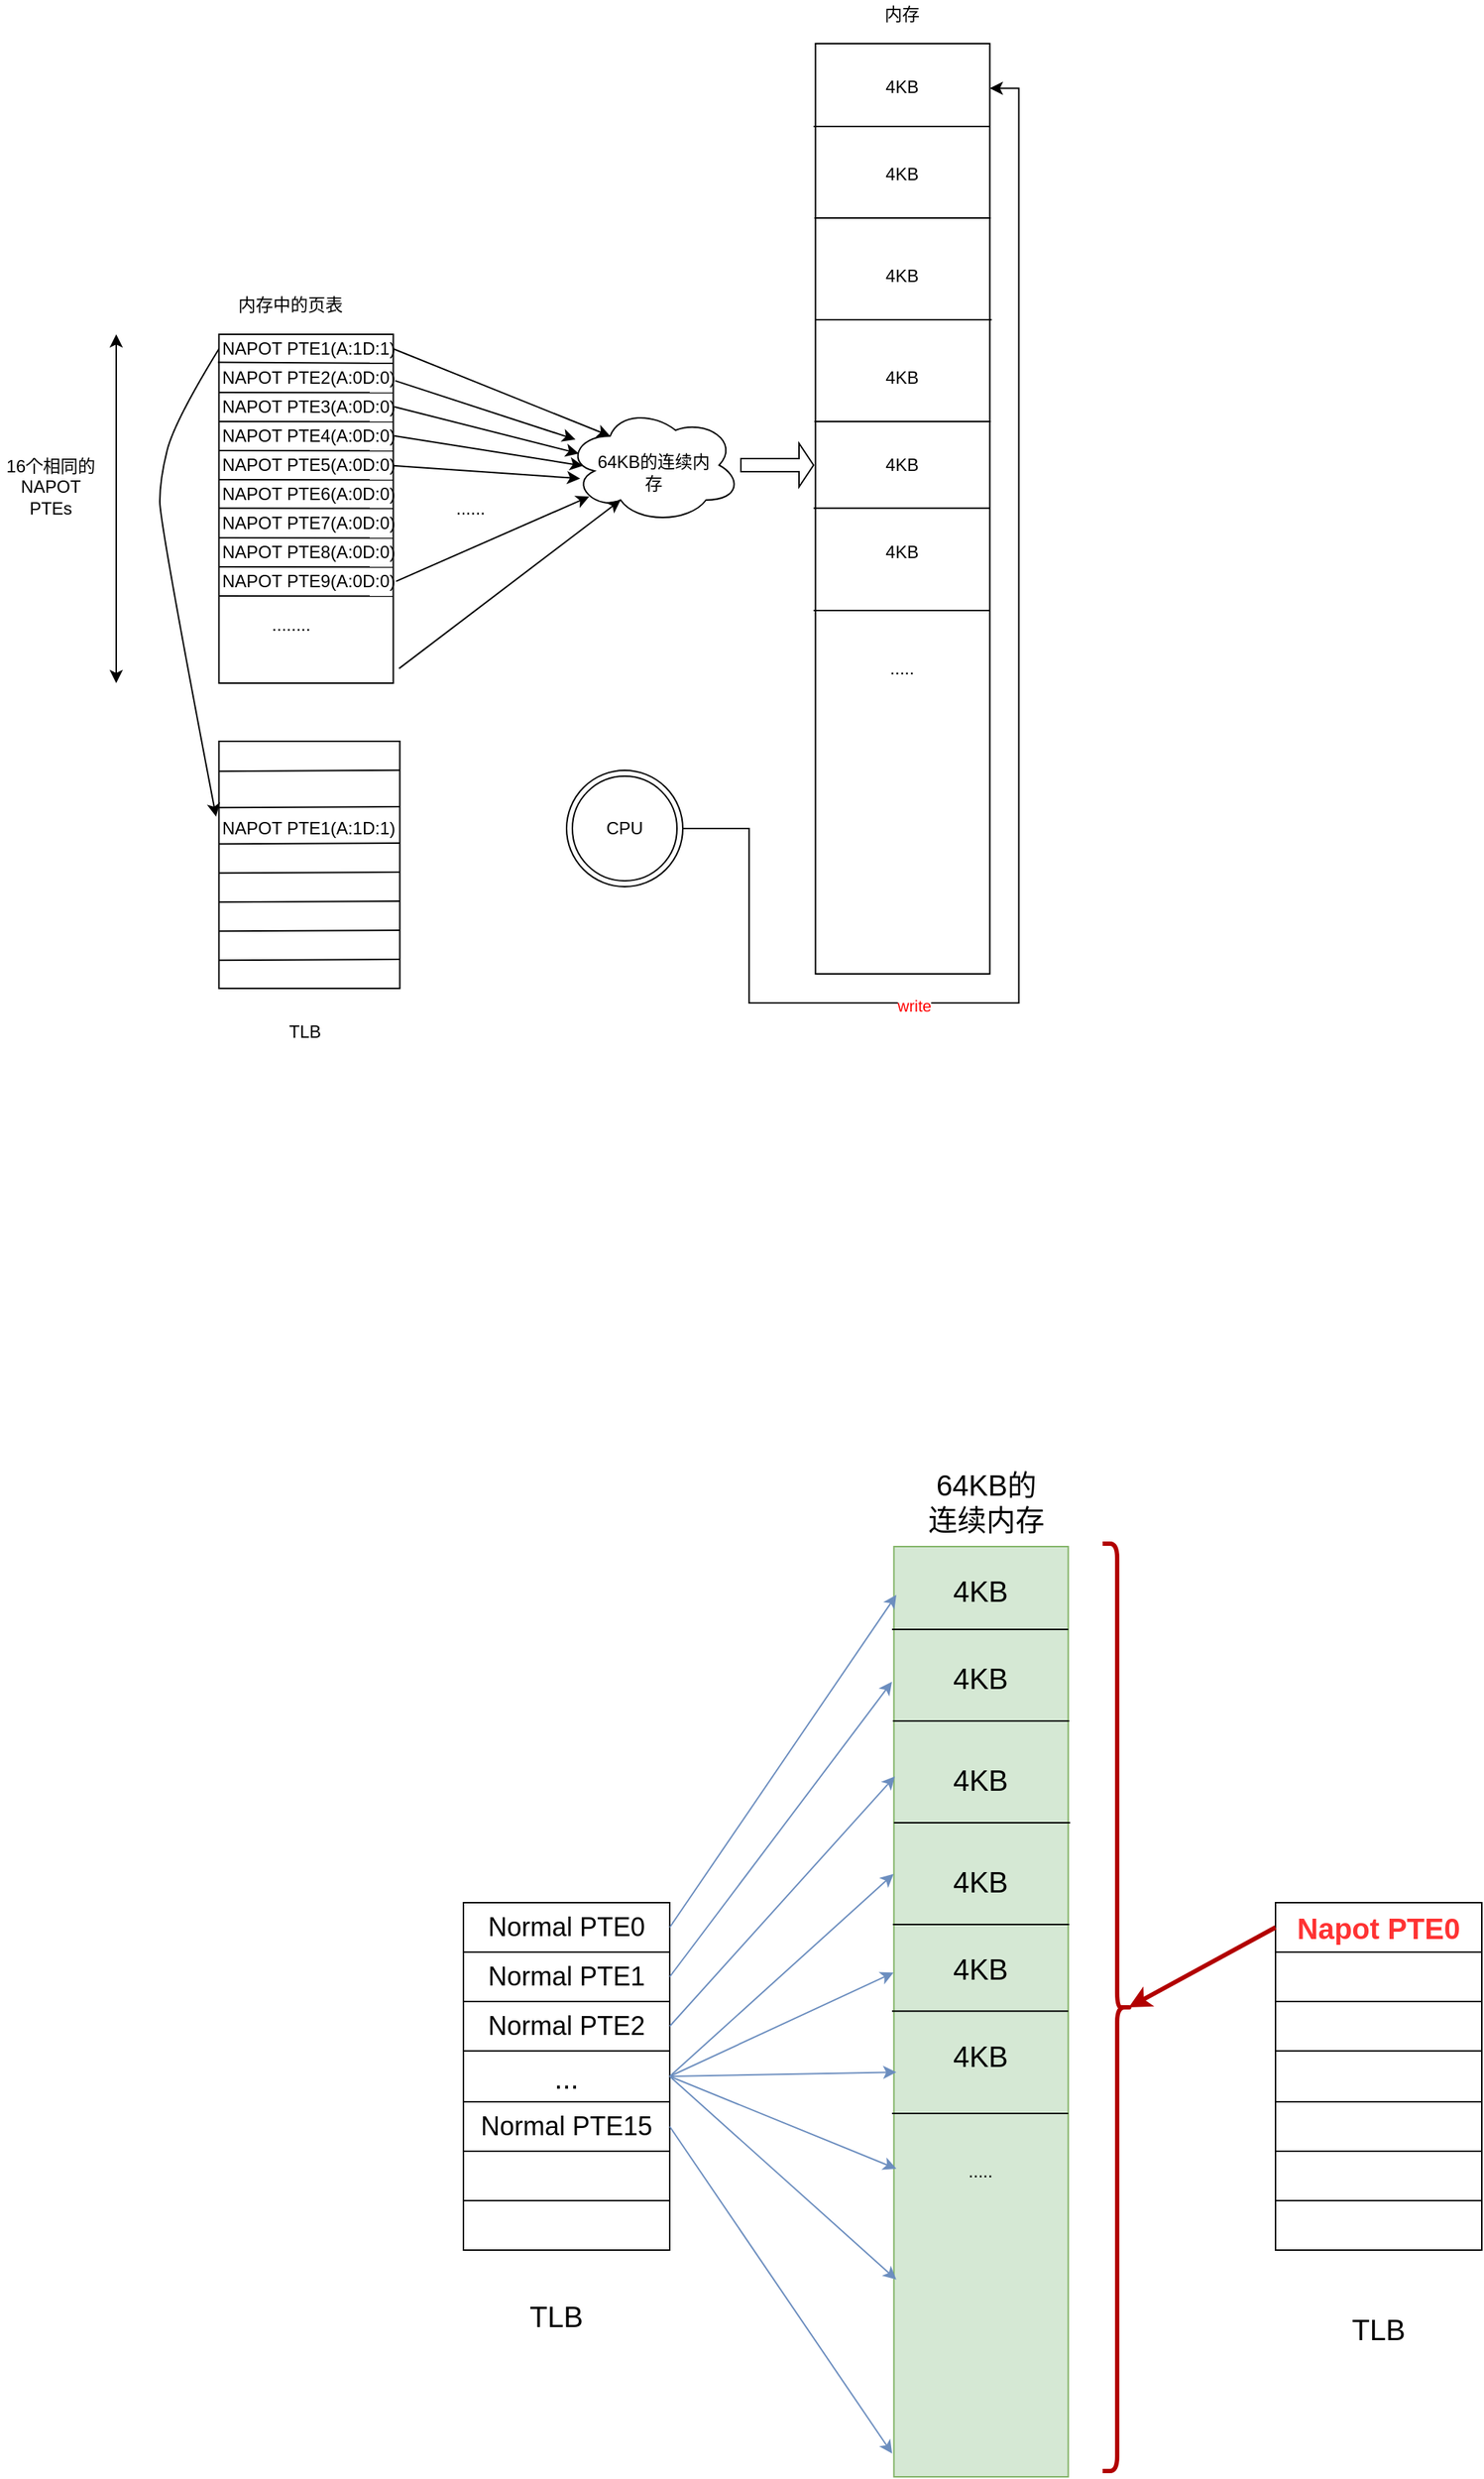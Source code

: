 <mxfile version="14.7.8" type="github">
  <diagram id="uc5Inh4p8IArnTGNV41Y" name="Page-1">
    <mxGraphModel dx="1483" dy="836" grid="0" gridSize="10" guides="1" tooltips="1" connect="1" arrows="1" fold="1" page="1" pageScale="1" pageWidth="2339" pageHeight="3300" math="0" shadow="0">
      <root>
        <mxCell id="0" />
        <mxCell id="1" parent="0" />
        <mxCell id="o9eBtAJIPWO3o0ZU7rO9-1" value="" style="rounded=0;whiteSpace=wrap;html=1;" parent="1" vertex="1">
          <mxGeometry x="200.72" y="260" width="120" height="240" as="geometry" />
        </mxCell>
        <mxCell id="o9eBtAJIPWO3o0ZU7rO9-2" value="" style="rounded=0;whiteSpace=wrap;html=1;" parent="1" vertex="1">
          <mxGeometry x="611.32" y="60" width="120" height="640" as="geometry" />
        </mxCell>
        <mxCell id="o9eBtAJIPWO3o0ZU7rO9-3" value="" style="endArrow=none;html=1;exitX=-0.006;exitY=0.08;exitDx=0;exitDy=0;exitPerimeter=0;entryX=1;entryY=0.083;entryDx=0;entryDy=0;entryPerimeter=0;" parent="1" source="o9eBtAJIPWO3o0ZU7rO9-1" target="o9eBtAJIPWO3o0ZU7rO9-1" edge="1">
          <mxGeometry width="50" height="50" relative="1" as="geometry">
            <mxPoint x="220.72" y="450" as="sourcePoint" />
            <mxPoint x="300.72" y="278" as="targetPoint" />
            <Array as="points" />
          </mxGeometry>
        </mxCell>
        <mxCell id="o9eBtAJIPWO3o0ZU7rO9-4" value="" style="endArrow=none;html=1;exitX=0;exitY=0.105;exitDx=0;exitDy=0;exitPerimeter=0;entryX=1;entryY=0.106;entryDx=0;entryDy=0;entryPerimeter=0;" parent="1" edge="1">
          <mxGeometry width="50" height="50" relative="1" as="geometry">
            <mxPoint x="200.72" y="300" as="sourcePoint" />
            <mxPoint x="320.72" y="300.17" as="targetPoint" />
          </mxGeometry>
        </mxCell>
        <mxCell id="o9eBtAJIPWO3o0ZU7rO9-5" value="" style="endArrow=none;html=1;exitX=0;exitY=0.105;exitDx=0;exitDy=0;exitPerimeter=0;entryX=1;entryY=0.106;entryDx=0;entryDy=0;entryPerimeter=0;" parent="1" edge="1">
          <mxGeometry width="50" height="50" relative="1" as="geometry">
            <mxPoint x="200.72" y="320" as="sourcePoint" />
            <mxPoint x="320.72" y="320.17" as="targetPoint" />
          </mxGeometry>
        </mxCell>
        <mxCell id="o9eBtAJIPWO3o0ZU7rO9-6" value="" style="endArrow=none;html=1;exitX=0;exitY=0.105;exitDx=0;exitDy=0;exitPerimeter=0;entryX=1;entryY=0.106;entryDx=0;entryDy=0;entryPerimeter=0;" parent="1" edge="1">
          <mxGeometry width="50" height="50" relative="1" as="geometry">
            <mxPoint x="200.72" y="340" as="sourcePoint" />
            <mxPoint x="320.72" y="340.17" as="targetPoint" />
          </mxGeometry>
        </mxCell>
        <mxCell id="o9eBtAJIPWO3o0ZU7rO9-7" value="" style="endArrow=none;html=1;exitX=0;exitY=0.105;exitDx=0;exitDy=0;exitPerimeter=0;entryX=1;entryY=0.106;entryDx=0;entryDy=0;entryPerimeter=0;" parent="1" edge="1">
          <mxGeometry width="50" height="50" relative="1" as="geometry">
            <mxPoint x="200.72" y="360" as="sourcePoint" />
            <mxPoint x="320.72" y="360.17" as="targetPoint" />
          </mxGeometry>
        </mxCell>
        <mxCell id="o9eBtAJIPWO3o0ZU7rO9-8" value="" style="endArrow=none;html=1;exitX=0;exitY=0.105;exitDx=0;exitDy=0;exitPerimeter=0;entryX=1;entryY=0.106;entryDx=0;entryDy=0;entryPerimeter=0;" parent="1" edge="1">
          <mxGeometry width="50" height="50" relative="1" as="geometry">
            <mxPoint x="200.72" y="379.58" as="sourcePoint" />
            <mxPoint x="320.72" y="379.75" as="targetPoint" />
          </mxGeometry>
        </mxCell>
        <mxCell id="o9eBtAJIPWO3o0ZU7rO9-9" value="" style="endArrow=none;html=1;exitX=0;exitY=0.105;exitDx=0;exitDy=0;exitPerimeter=0;entryX=1;entryY=0.106;entryDx=0;entryDy=0;entryPerimeter=0;" parent="1" edge="1">
          <mxGeometry width="50" height="50" relative="1" as="geometry">
            <mxPoint x="200.72" y="400" as="sourcePoint" />
            <mxPoint x="320.72" y="400.17" as="targetPoint" />
          </mxGeometry>
        </mxCell>
        <mxCell id="o9eBtAJIPWO3o0ZU7rO9-10" value="" style="endArrow=none;html=1;exitX=0;exitY=0.105;exitDx=0;exitDy=0;exitPerimeter=0;entryX=1;entryY=0.106;entryDx=0;entryDy=0;entryPerimeter=0;" parent="1" edge="1">
          <mxGeometry width="50" height="50" relative="1" as="geometry">
            <mxPoint x="200.72" y="420" as="sourcePoint" />
            <mxPoint x="320.72" y="420.17" as="targetPoint" />
          </mxGeometry>
        </mxCell>
        <mxCell id="o9eBtAJIPWO3o0ZU7rO9-11" value="" style="endArrow=none;html=1;exitX=0;exitY=0.105;exitDx=0;exitDy=0;exitPerimeter=0;entryX=1;entryY=0.106;entryDx=0;entryDy=0;entryPerimeter=0;" parent="1" edge="1">
          <mxGeometry width="50" height="50" relative="1" as="geometry">
            <mxPoint x="200.72" y="440" as="sourcePoint" />
            <mxPoint x="320.72" y="440.17" as="targetPoint" />
          </mxGeometry>
        </mxCell>
        <mxCell id="o9eBtAJIPWO3o0ZU7rO9-13" value="" style="endArrow=none;html=1;entryX=1;entryY=0.089;entryDx=0;entryDy=0;entryPerimeter=0;exitX=-0.011;exitY=0.089;exitDx=0;exitDy=0;exitPerimeter=0;" parent="1" source="o9eBtAJIPWO3o0ZU7rO9-2" target="o9eBtAJIPWO3o0ZU7rO9-2" edge="1">
          <mxGeometry width="50" height="50" relative="1" as="geometry">
            <mxPoint x="631.32" y="150" as="sourcePoint" />
            <mxPoint x="681.32" y="100" as="targetPoint" />
          </mxGeometry>
        </mxCell>
        <mxCell id="o9eBtAJIPWO3o0ZU7rO9-14" value="" style="endArrow=none;html=1;entryX=1;entryY=0.089;entryDx=0;entryDy=0;entryPerimeter=0;exitX=-0.011;exitY=0.089;exitDx=0;exitDy=0;exitPerimeter=0;" parent="1" edge="1">
          <mxGeometry width="50" height="50" relative="1" as="geometry">
            <mxPoint x="610.66" y="180.0" as="sourcePoint" />
            <mxPoint x="731.98" y="180.0" as="targetPoint" />
          </mxGeometry>
        </mxCell>
        <mxCell id="o9eBtAJIPWO3o0ZU7rO9-15" value="" style="endArrow=none;html=1;entryX=1;entryY=0.089;entryDx=0;entryDy=0;entryPerimeter=0;exitX=-0.011;exitY=0.089;exitDx=0;exitDy=0;exitPerimeter=0;" parent="1" edge="1">
          <mxGeometry width="50" height="50" relative="1" as="geometry">
            <mxPoint x="611.32" y="250.0" as="sourcePoint" />
            <mxPoint x="732.64" y="250.0" as="targetPoint" />
          </mxGeometry>
        </mxCell>
        <mxCell id="o9eBtAJIPWO3o0ZU7rO9-16" value="" style="endArrow=none;html=1;entryX=1;entryY=0.089;entryDx=0;entryDy=0;entryPerimeter=0;exitX=-0.011;exitY=0.089;exitDx=0;exitDy=0;exitPerimeter=0;" parent="1" edge="1">
          <mxGeometry width="50" height="50" relative="1" as="geometry">
            <mxPoint x="610.66" y="320.0" as="sourcePoint" />
            <mxPoint x="731.98" y="320.0" as="targetPoint" />
          </mxGeometry>
        </mxCell>
        <mxCell id="o9eBtAJIPWO3o0ZU7rO9-17" value="" style="endArrow=none;html=1;entryX=1;entryY=0.089;entryDx=0;entryDy=0;entryPerimeter=0;exitX=-0.011;exitY=0.089;exitDx=0;exitDy=0;exitPerimeter=0;" parent="1" edge="1">
          <mxGeometry width="50" height="50" relative="1" as="geometry">
            <mxPoint x="610.0" y="379.58" as="sourcePoint" />
            <mxPoint x="731.32" y="379.58" as="targetPoint" />
          </mxGeometry>
        </mxCell>
        <mxCell id="o9eBtAJIPWO3o0ZU7rO9-18" value="" style="endArrow=none;html=1;entryX=1;entryY=0.089;entryDx=0;entryDy=0;entryPerimeter=0;exitX=-0.011;exitY=0.089;exitDx=0;exitDy=0;exitPerimeter=0;" parent="1" edge="1">
          <mxGeometry width="50" height="50" relative="1" as="geometry">
            <mxPoint x="610.0" y="450.0" as="sourcePoint" />
            <mxPoint x="731.32" y="450.0" as="targetPoint" />
          </mxGeometry>
        </mxCell>
        <mxCell id="o9eBtAJIPWO3o0ZU7rO9-19" value="" style="endArrow=classic;html=1;entryX=0.25;entryY=0.25;entryDx=0;entryDy=0;entryPerimeter=0;" parent="1" target="o9eBtAJIPWO3o0ZU7rO9-80" edge="1">
          <mxGeometry width="50" height="50" relative="1" as="geometry">
            <mxPoint x="320.72" y="270" as="sourcePoint" />
            <mxPoint x="439" y="330" as="targetPoint" />
          </mxGeometry>
        </mxCell>
        <mxCell id="o9eBtAJIPWO3o0ZU7rO9-20" value="" style="endArrow=classic;html=1;exitX=1.011;exitY=0.133;exitDx=0;exitDy=0;exitPerimeter=0;" parent="1" source="o9eBtAJIPWO3o0ZU7rO9-1" target="o9eBtAJIPWO3o0ZU7rO9-80" edge="1">
          <mxGeometry width="50" height="50" relative="1" as="geometry">
            <mxPoint x="250.72" y="726.72" as="sourcePoint" />
            <mxPoint x="430" y="350" as="targetPoint" />
          </mxGeometry>
        </mxCell>
        <mxCell id="o9eBtAJIPWO3o0ZU7rO9-21" value="" style="endArrow=classic;html=1;exitX=1.006;exitY=0.208;exitDx=0;exitDy=0;exitPerimeter=0;entryX=0.07;entryY=0.4;entryDx=0;entryDy=0;entryPerimeter=0;" parent="1" source="o9eBtAJIPWO3o0ZU7rO9-1" target="o9eBtAJIPWO3o0ZU7rO9-80" edge="1">
          <mxGeometry width="50" height="50" relative="1" as="geometry">
            <mxPoint x="332.04" y="301.92" as="sourcePoint" />
            <mxPoint x="420" y="350" as="targetPoint" />
          </mxGeometry>
        </mxCell>
        <mxCell id="o9eBtAJIPWO3o0ZU7rO9-22" value="" style="endArrow=classic;html=1;exitX=1.006;exitY=0.208;exitDx=0;exitDy=0;exitPerimeter=0;entryX=0.094;entryY=0.506;entryDx=0;entryDy=0;entryPerimeter=0;" parent="1" target="o9eBtAJIPWO3o0ZU7rO9-80" edge="1">
          <mxGeometry width="50" height="50" relative="1" as="geometry">
            <mxPoint x="321.44" y="329.92" as="sourcePoint" />
            <mxPoint x="400" y="350" as="targetPoint" />
          </mxGeometry>
        </mxCell>
        <mxCell id="o9eBtAJIPWO3o0ZU7rO9-23" value="" style="endArrow=classic;html=1;exitX=1.006;exitY=0.208;exitDx=0;exitDy=0;exitPerimeter=0;entryX=0.078;entryY=0.615;entryDx=0;entryDy=0;entryPerimeter=0;" parent="1" target="o9eBtAJIPWO3o0ZU7rO9-80" edge="1">
          <mxGeometry width="50" height="50" relative="1" as="geometry">
            <mxPoint x="320.72" y="350.4" as="sourcePoint" />
            <mxPoint x="437.72" y="350" as="targetPoint" />
          </mxGeometry>
        </mxCell>
        <mxCell id="o9eBtAJIPWO3o0ZU7rO9-24" value="4KB" style="text;html=1;strokeColor=none;fillColor=none;align=center;verticalAlign=middle;whiteSpace=wrap;rounded=0;" parent="1" vertex="1">
          <mxGeometry x="651.32" y="80" width="40" height="20" as="geometry" />
        </mxCell>
        <mxCell id="o9eBtAJIPWO3o0ZU7rO9-26" value="4KB" style="text;html=1;strokeColor=none;fillColor=none;align=center;verticalAlign=middle;whiteSpace=wrap;rounded=0;" parent="1" vertex="1">
          <mxGeometry x="651.32" y="140" width="40" height="20" as="geometry" />
        </mxCell>
        <mxCell id="o9eBtAJIPWO3o0ZU7rO9-27" value="4KB" style="text;html=1;strokeColor=none;fillColor=none;align=center;verticalAlign=middle;whiteSpace=wrap;rounded=0;" parent="1" vertex="1">
          <mxGeometry x="651.32" y="210" width="40" height="20" as="geometry" />
        </mxCell>
        <mxCell id="o9eBtAJIPWO3o0ZU7rO9-28" value="4KB" style="text;html=1;strokeColor=none;fillColor=none;align=center;verticalAlign=middle;whiteSpace=wrap;rounded=0;" parent="1" vertex="1">
          <mxGeometry x="651.32" y="280" width="40" height="20" as="geometry" />
        </mxCell>
        <mxCell id="o9eBtAJIPWO3o0ZU7rO9-29" value="4KB" style="text;html=1;strokeColor=none;fillColor=none;align=center;verticalAlign=middle;whiteSpace=wrap;rounded=0;" parent="1" vertex="1">
          <mxGeometry x="651.32" y="340" width="40" height="20" as="geometry" />
        </mxCell>
        <mxCell id="o9eBtAJIPWO3o0ZU7rO9-30" value="4KB" style="text;html=1;strokeColor=none;fillColor=none;align=center;verticalAlign=middle;whiteSpace=wrap;rounded=0;" parent="1" vertex="1">
          <mxGeometry x="651.32" y="400" width="40" height="20" as="geometry" />
        </mxCell>
        <mxCell id="o9eBtAJIPWO3o0ZU7rO9-31" value="....." style="text;html=1;strokeColor=none;fillColor=none;align=center;verticalAlign=middle;whiteSpace=wrap;rounded=0;" parent="1" vertex="1">
          <mxGeometry x="651.32" y="480" width="40" height="20" as="geometry" />
        </mxCell>
        <mxCell id="o9eBtAJIPWO3o0ZU7rO9-32" value="NAPOT PTE1(A:1D:1)" style="text;html=1;strokeColor=none;fillColor=none;align=left;verticalAlign=middle;whiteSpace=wrap;rounded=0;" parent="1" vertex="1">
          <mxGeometry x="200.72" y="260" width="189.28" height="20" as="geometry" />
        </mxCell>
        <mxCell id="o9eBtAJIPWO3o0ZU7rO9-33" value="&lt;span&gt;NAPOT PTE2(A:0D:0)&lt;/span&gt;" style="text;html=1;strokeColor=none;fillColor=none;align=left;verticalAlign=middle;whiteSpace=wrap;rounded=0;" parent="1" vertex="1">
          <mxGeometry x="200.72" y="280" width="219.28" height="20" as="geometry" />
        </mxCell>
        <mxCell id="o9eBtAJIPWO3o0ZU7rO9-43" value="........" style="text;html=1;strokeColor=none;fillColor=none;align=center;verticalAlign=middle;whiteSpace=wrap;rounded=0;" parent="1" vertex="1">
          <mxGeometry x="200.72" y="450" width="99.28" height="20" as="geometry" />
        </mxCell>
        <mxCell id="o9eBtAJIPWO3o0ZU7rO9-45" value="" style="endArrow=classic;startArrow=classic;html=1;" parent="1" edge="1">
          <mxGeometry width="50" height="50" relative="1" as="geometry">
            <mxPoint x="130" y="500" as="sourcePoint" />
            <mxPoint x="130" y="260" as="targetPoint" />
          </mxGeometry>
        </mxCell>
        <mxCell id="o9eBtAJIPWO3o0ZU7rO9-46" value="16个相同的NAPOT PTEs" style="text;html=1;strokeColor=none;fillColor=none;align=center;verticalAlign=middle;whiteSpace=wrap;rounded=0;" parent="1" vertex="1">
          <mxGeometry x="50" y="330" width="70" height="70" as="geometry" />
        </mxCell>
        <mxCell id="o9eBtAJIPWO3o0ZU7rO9-47" value="" style="rounded=0;whiteSpace=wrap;html=1;" parent="1" vertex="1">
          <mxGeometry x="200.72" y="540" width="124.5" height="170" as="geometry" />
        </mxCell>
        <mxCell id="o9eBtAJIPWO3o0ZU7rO9-48" value="内存中的页表" style="text;html=1;strokeColor=none;fillColor=none;align=center;verticalAlign=middle;whiteSpace=wrap;rounded=0;" parent="1" vertex="1">
          <mxGeometry x="210.36" y="230" width="80" height="20" as="geometry" />
        </mxCell>
        <mxCell id="o9eBtAJIPWO3o0ZU7rO9-49" value="内存" style="text;html=1;strokeColor=none;fillColor=none;align=center;verticalAlign=middle;whiteSpace=wrap;rounded=0;" parent="1" vertex="1">
          <mxGeometry x="631.32" y="30" width="80" height="20" as="geometry" />
        </mxCell>
        <mxCell id="o9eBtAJIPWO3o0ZU7rO9-50" value="TLB" style="text;html=1;strokeColor=none;fillColor=none;align=center;verticalAlign=middle;whiteSpace=wrap;rounded=0;" parent="1" vertex="1">
          <mxGeometry x="220" y="730" width="80" height="20" as="geometry" />
        </mxCell>
        <mxCell id="o9eBtAJIPWO3o0ZU7rO9-51" value="" style="curved=1;endArrow=classic;html=1;entryX=-0.016;entryY=0.305;entryDx=0;entryDy=0;entryPerimeter=0;exitX=0;exitY=0.5;exitDx=0;exitDy=0;" parent="1" source="o9eBtAJIPWO3o0ZU7rO9-32" target="o9eBtAJIPWO3o0ZU7rO9-47" edge="1">
          <mxGeometry width="50" height="50" relative="1" as="geometry">
            <mxPoint x="160" y="290" as="sourcePoint" />
            <mxPoint x="400" y="420" as="targetPoint" />
            <Array as="points">
              <mxPoint x="170" y="320" />
              <mxPoint x="160" y="360" />
              <mxPoint x="160" y="390" />
            </Array>
          </mxGeometry>
        </mxCell>
        <mxCell id="o9eBtAJIPWO3o0ZU7rO9-54" value="" style="endArrow=none;html=1;exitX=0;exitY=0.121;exitDx=0;exitDy=0;exitPerimeter=0;entryX=1.001;entryY=0.117;entryDx=0;entryDy=0;entryPerimeter=0;" parent="1" source="o9eBtAJIPWO3o0ZU7rO9-47" target="o9eBtAJIPWO3o0ZU7rO9-47" edge="1">
          <mxGeometry width="50" height="50" relative="1" as="geometry">
            <mxPoint x="210" y="620" as="sourcePoint" />
            <mxPoint x="260" y="570" as="targetPoint" />
          </mxGeometry>
        </mxCell>
        <mxCell id="o9eBtAJIPWO3o0ZU7rO9-55" value="" style="endArrow=none;html=1;exitX=0;exitY=0.121;exitDx=0;exitDy=0;exitPerimeter=0;entryX=1.001;entryY=0.117;entryDx=0;entryDy=0;entryPerimeter=0;" parent="1" edge="1">
          <mxGeometry width="50" height="50" relative="1" as="geometry">
            <mxPoint x="200.72" y="585.68" as="sourcePoint" />
            <mxPoint x="325.345" y="585.0" as="targetPoint" />
          </mxGeometry>
        </mxCell>
        <mxCell id="o9eBtAJIPWO3o0ZU7rO9-56" value="" style="endArrow=none;html=1;exitX=0;exitY=0.121;exitDx=0;exitDy=0;exitPerimeter=0;entryX=1.001;entryY=0.117;entryDx=0;entryDy=0;entryPerimeter=0;" parent="1" edge="1">
          <mxGeometry width="50" height="50" relative="1" as="geometry">
            <mxPoint x="200.72" y="610.68" as="sourcePoint" />
            <mxPoint x="325.345" y="610.0" as="targetPoint" />
          </mxGeometry>
        </mxCell>
        <mxCell id="o9eBtAJIPWO3o0ZU7rO9-57" value="" style="endArrow=none;html=1;exitX=0;exitY=0.121;exitDx=0;exitDy=0;exitPerimeter=0;entryX=1.001;entryY=0.117;entryDx=0;entryDy=0;entryPerimeter=0;" parent="1" edge="1">
          <mxGeometry width="50" height="50" relative="1" as="geometry">
            <mxPoint x="200.72" y="630.68" as="sourcePoint" />
            <mxPoint x="325.345" y="630.0" as="targetPoint" />
          </mxGeometry>
        </mxCell>
        <mxCell id="o9eBtAJIPWO3o0ZU7rO9-58" value="" style="endArrow=none;html=1;exitX=0;exitY=0.121;exitDx=0;exitDy=0;exitPerimeter=0;entryX=1.001;entryY=0.117;entryDx=0;entryDy=0;entryPerimeter=0;" parent="1" edge="1">
          <mxGeometry width="50" height="50" relative="1" as="geometry">
            <mxPoint x="200.72" y="650.68" as="sourcePoint" />
            <mxPoint x="325.345" y="650.0" as="targetPoint" />
          </mxGeometry>
        </mxCell>
        <mxCell id="o9eBtAJIPWO3o0ZU7rO9-59" value="" style="endArrow=none;html=1;exitX=0;exitY=0.121;exitDx=0;exitDy=0;exitPerimeter=0;entryX=1.001;entryY=0.117;entryDx=0;entryDy=0;entryPerimeter=0;" parent="1" edge="1">
          <mxGeometry width="50" height="50" relative="1" as="geometry">
            <mxPoint x="200.72" y="670.68" as="sourcePoint" />
            <mxPoint x="325.345" y="670.0" as="targetPoint" />
          </mxGeometry>
        </mxCell>
        <mxCell id="o9eBtAJIPWO3o0ZU7rO9-60" value="" style="endArrow=none;html=1;exitX=0;exitY=0.121;exitDx=0;exitDy=0;exitPerimeter=0;entryX=1.001;entryY=0.117;entryDx=0;entryDy=0;entryPerimeter=0;" parent="1" edge="1">
          <mxGeometry width="50" height="50" relative="1" as="geometry">
            <mxPoint x="200.72" y="690.68" as="sourcePoint" />
            <mxPoint x="325.345" y="690.0" as="targetPoint" />
          </mxGeometry>
        </mxCell>
        <mxCell id="o9eBtAJIPWO3o0ZU7rO9-80" value="" style="ellipse;shape=cloud;whiteSpace=wrap;html=1;" parent="1" vertex="1">
          <mxGeometry x="440" y="310" width="120" height="80" as="geometry" />
        </mxCell>
        <mxCell id="o9eBtAJIPWO3o0ZU7rO9-63" value="64KB的连续内存" style="text;html=1;strokeColor=none;fillColor=none;align=center;verticalAlign=middle;whiteSpace=wrap;rounded=0;" parent="1" vertex="1">
          <mxGeometry x="455" y="340" width="90" height="30" as="geometry" />
        </mxCell>
        <mxCell id="o9eBtAJIPWO3o0ZU7rO9-81" value="" style="shape=singleArrow;whiteSpace=wrap;html=1;" parent="1" vertex="1">
          <mxGeometry x="560" y="335" width="50" height="30" as="geometry" />
        </mxCell>
        <mxCell id="o9eBtAJIPWO3o0ZU7rO9-82" value="" style="endArrow=classic;html=1;exitX=1.016;exitY=0.708;exitDx=0;exitDy=0;exitPerimeter=0;entryX=0.13;entryY=0.77;entryDx=0;entryDy=0;entryPerimeter=0;" parent="1" source="o9eBtAJIPWO3o0ZU7rO9-1" target="o9eBtAJIPWO3o0ZU7rO9-80" edge="1">
          <mxGeometry width="50" height="50" relative="1" as="geometry">
            <mxPoint x="330" y="500" as="sourcePoint" />
            <mxPoint x="380" y="450" as="targetPoint" />
          </mxGeometry>
        </mxCell>
        <mxCell id="o9eBtAJIPWO3o0ZU7rO9-83" value="" style="endArrow=classic;html=1;exitX=1.033;exitY=0.958;exitDx=0;exitDy=0;exitPerimeter=0;entryX=0.31;entryY=0.8;entryDx=0;entryDy=0;entryPerimeter=0;" parent="1" source="o9eBtAJIPWO3o0ZU7rO9-1" target="o9eBtAJIPWO3o0ZU7rO9-80" edge="1">
          <mxGeometry width="50" height="50" relative="1" as="geometry">
            <mxPoint x="370" y="510" as="sourcePoint" />
            <mxPoint x="420" y="460" as="targetPoint" />
          </mxGeometry>
        </mxCell>
        <mxCell id="o9eBtAJIPWO3o0ZU7rO9-84" value="......" style="text;html=1;strokeColor=none;fillColor=none;align=center;verticalAlign=middle;whiteSpace=wrap;rounded=0;" parent="1" vertex="1">
          <mxGeometry x="334" y="370" width="80" height="20" as="geometry" />
        </mxCell>
        <mxCell id="o9eBtAJIPWO3o0ZU7rO9-85" value="NAPOT PTE3(A:0D:0)" style="text;html=1;strokeColor=none;fillColor=none;align=left;verticalAlign=middle;whiteSpace=wrap;rounded=0;" parent="1" vertex="1">
          <mxGeometry x="200.72" y="300" width="219.28" height="20" as="geometry" />
        </mxCell>
        <mxCell id="o9eBtAJIPWO3o0ZU7rO9-86" value="NAPOT PTE4(A:0D:0)" style="text;html=1;strokeColor=none;fillColor=none;align=left;verticalAlign=middle;whiteSpace=wrap;rounded=0;" parent="1" vertex="1">
          <mxGeometry x="200.72" y="320" width="219.28" height="20" as="geometry" />
        </mxCell>
        <mxCell id="o9eBtAJIPWO3o0ZU7rO9-87" value="NAPOT PTE5(A:0D:0)" style="text;html=1;strokeColor=none;fillColor=none;align=left;verticalAlign=middle;whiteSpace=wrap;rounded=0;" parent="1" vertex="1">
          <mxGeometry x="200.72" y="340" width="219.28" height="20" as="geometry" />
        </mxCell>
        <mxCell id="o9eBtAJIPWO3o0ZU7rO9-88" value="NAPOT PTE6(A:0D:0)" style="text;html=1;strokeColor=none;fillColor=none;align=left;verticalAlign=middle;whiteSpace=wrap;rounded=0;" parent="1" vertex="1">
          <mxGeometry x="200.72" y="360" width="219.28" height="20" as="geometry" />
        </mxCell>
        <mxCell id="o9eBtAJIPWO3o0ZU7rO9-89" value="NAPOT PTE7(A:0D:0)" style="text;html=1;strokeColor=none;fillColor=none;align=left;verticalAlign=middle;whiteSpace=wrap;rounded=0;" parent="1" vertex="1">
          <mxGeometry x="200.72" y="380" width="219.28" height="20" as="geometry" />
        </mxCell>
        <mxCell id="o9eBtAJIPWO3o0ZU7rO9-90" value="NAPOT PTE8(A:0D:0)" style="text;html=1;strokeColor=none;fillColor=none;align=left;verticalAlign=middle;whiteSpace=wrap;rounded=0;" parent="1" vertex="1">
          <mxGeometry x="200.72" y="400" width="219.28" height="20" as="geometry" />
        </mxCell>
        <mxCell id="o9eBtAJIPWO3o0ZU7rO9-91" value="NAPOT PTE9(A:0D:0)" style="text;html=1;strokeColor=none;fillColor=none;align=left;verticalAlign=middle;whiteSpace=wrap;rounded=0;" parent="1" vertex="1">
          <mxGeometry x="200.72" y="420" width="219.28" height="20" as="geometry" />
        </mxCell>
        <mxCell id="o9eBtAJIPWO3o0ZU7rO9-92" value="&lt;span&gt;NAPOT PTE1(A:1D:1)&lt;/span&gt;" style="text;html=1;strokeColor=none;fillColor=none;align=left;verticalAlign=middle;whiteSpace=wrap;rounded=0;" parent="1" vertex="1">
          <mxGeometry x="200.72" y="590" width="219.28" height="20" as="geometry" />
        </mxCell>
        <mxCell id="o9eBtAJIPWO3o0ZU7rO9-94" style="edgeStyle=orthogonalEdgeStyle;rounded=0;orthogonalLoop=1;jettySize=auto;html=1;exitX=1;exitY=0.5;exitDx=0;exitDy=0;entryX=1;entryY=0.048;entryDx=0;entryDy=0;entryPerimeter=0;" parent="1" source="o9eBtAJIPWO3o0ZU7rO9-93" target="o9eBtAJIPWO3o0ZU7rO9-2" edge="1">
          <mxGeometry relative="1" as="geometry" />
        </mxCell>
        <mxCell id="o9eBtAJIPWO3o0ZU7rO9-95" value="write" style="edgeLabel;html=1;align=center;verticalAlign=middle;resizable=0;points=[];fontColor=#FF0000;" parent="o9eBtAJIPWO3o0ZU7rO9-94" vertex="1" connectable="0">
          <mxGeometry x="-0.442" y="-2" relative="1" as="geometry">
            <mxPoint as="offset" />
          </mxGeometry>
        </mxCell>
        <mxCell id="o9eBtAJIPWO3o0ZU7rO9-93" value="CPU" style="ellipse;shape=doubleEllipse;whiteSpace=wrap;html=1;aspect=fixed;" parent="1" vertex="1">
          <mxGeometry x="440" y="560" width="80" height="80" as="geometry" />
        </mxCell>
        <mxCell id="tdwPlaa_u7U4kU1DZMBL-23" value="" style="rounded=0;whiteSpace=wrap;html=1;fillColor=#d5e8d4;strokeColor=#82b366;" parent="1" vertex="1">
          <mxGeometry x="665.32" y="1094" width="120" height="640" as="geometry" />
        </mxCell>
        <mxCell id="tdwPlaa_u7U4kU1DZMBL-24" value="" style="endArrow=none;html=1;entryX=1;entryY=0.089;entryDx=0;entryDy=0;entryPerimeter=0;exitX=-0.011;exitY=0.089;exitDx=0;exitDy=0;exitPerimeter=0;" parent="1" source="tdwPlaa_u7U4kU1DZMBL-23" target="tdwPlaa_u7U4kU1DZMBL-23" edge="1">
          <mxGeometry width="50" height="50" relative="1" as="geometry">
            <mxPoint x="685.32" y="1184" as="sourcePoint" />
            <mxPoint x="735.32" y="1134" as="targetPoint" />
          </mxGeometry>
        </mxCell>
        <mxCell id="tdwPlaa_u7U4kU1DZMBL-25" value="" style="endArrow=none;html=1;entryX=1;entryY=0.089;entryDx=0;entryDy=0;entryPerimeter=0;exitX=-0.011;exitY=0.089;exitDx=0;exitDy=0;exitPerimeter=0;" parent="1" edge="1">
          <mxGeometry width="50" height="50" relative="1" as="geometry">
            <mxPoint x="664.66" y="1214" as="sourcePoint" />
            <mxPoint x="785.98" y="1214" as="targetPoint" />
          </mxGeometry>
        </mxCell>
        <mxCell id="tdwPlaa_u7U4kU1DZMBL-26" value="" style="endArrow=none;html=1;entryX=1;entryY=0.089;entryDx=0;entryDy=0;entryPerimeter=0;exitX=-0.011;exitY=0.089;exitDx=0;exitDy=0;exitPerimeter=0;" parent="1" edge="1">
          <mxGeometry width="50" height="50" relative="1" as="geometry">
            <mxPoint x="665.32" y="1284" as="sourcePoint" />
            <mxPoint x="786.64" y="1284" as="targetPoint" />
          </mxGeometry>
        </mxCell>
        <mxCell id="tdwPlaa_u7U4kU1DZMBL-27" value="" style="endArrow=none;html=1;entryX=1;entryY=0.089;entryDx=0;entryDy=0;entryPerimeter=0;exitX=-0.011;exitY=0.089;exitDx=0;exitDy=0;exitPerimeter=0;" parent="1" edge="1">
          <mxGeometry width="50" height="50" relative="1" as="geometry">
            <mxPoint x="664.66" y="1354" as="sourcePoint" />
            <mxPoint x="785.98" y="1354" as="targetPoint" />
          </mxGeometry>
        </mxCell>
        <mxCell id="tdwPlaa_u7U4kU1DZMBL-28" value="" style="endArrow=none;html=1;entryX=1;entryY=0.089;entryDx=0;entryDy=0;entryPerimeter=0;exitX=-0.011;exitY=0.089;exitDx=0;exitDy=0;exitPerimeter=0;" parent="1" edge="1">
          <mxGeometry width="50" height="50" relative="1" as="geometry">
            <mxPoint x="664.0" y="1413.58" as="sourcePoint" />
            <mxPoint x="785.32" y="1413.58" as="targetPoint" />
          </mxGeometry>
        </mxCell>
        <mxCell id="tdwPlaa_u7U4kU1DZMBL-29" value="" style="endArrow=none;html=1;entryX=1;entryY=0.089;entryDx=0;entryDy=0;entryPerimeter=0;exitX=-0.011;exitY=0.089;exitDx=0;exitDy=0;exitPerimeter=0;" parent="1" edge="1">
          <mxGeometry width="50" height="50" relative="1" as="geometry">
            <mxPoint x="664.0" y="1484" as="sourcePoint" />
            <mxPoint x="785.32" y="1484" as="targetPoint" />
          </mxGeometry>
        </mxCell>
        <mxCell id="tdwPlaa_u7U4kU1DZMBL-30" value="&lt;font style=&quot;font-size: 20px&quot;&gt;4KB&lt;/font&gt;" style="text;html=1;strokeColor=none;fillColor=none;align=center;verticalAlign=middle;whiteSpace=wrap;rounded=0;" parent="1" vertex="1">
          <mxGeometry x="705.32" y="1114" width="40" height="20" as="geometry" />
        </mxCell>
        <mxCell id="tdwPlaa_u7U4kU1DZMBL-31" value="&lt;font style=&quot;font-size: 20px&quot;&gt;4KB&lt;/font&gt;" style="text;html=1;strokeColor=none;fillColor=none;align=center;verticalAlign=middle;whiteSpace=wrap;rounded=0;" parent="1" vertex="1">
          <mxGeometry x="705.32" y="1174" width="40" height="20" as="geometry" />
        </mxCell>
        <mxCell id="tdwPlaa_u7U4kU1DZMBL-32" value="&lt;font style=&quot;font-size: 20px&quot;&gt;4KB&lt;/font&gt;" style="text;html=1;strokeColor=none;fillColor=none;align=center;verticalAlign=middle;whiteSpace=wrap;rounded=0;" parent="1" vertex="1">
          <mxGeometry x="705.32" y="1244" width="40" height="20" as="geometry" />
        </mxCell>
        <mxCell id="tdwPlaa_u7U4kU1DZMBL-33" value="&lt;font style=&quot;font-size: 20px&quot;&gt;4KB&lt;/font&gt;" style="text;html=1;strokeColor=none;fillColor=none;align=center;verticalAlign=middle;whiteSpace=wrap;rounded=0;" parent="1" vertex="1">
          <mxGeometry x="705.32" y="1314" width="40" height="20" as="geometry" />
        </mxCell>
        <mxCell id="tdwPlaa_u7U4kU1DZMBL-34" value="&lt;font style=&quot;font-size: 20px&quot;&gt;4KB&lt;/font&gt;" style="text;html=1;strokeColor=none;fillColor=none;align=center;verticalAlign=middle;whiteSpace=wrap;rounded=0;" parent="1" vertex="1">
          <mxGeometry x="705.32" y="1374" width="40" height="20" as="geometry" />
        </mxCell>
        <mxCell id="tdwPlaa_u7U4kU1DZMBL-35" value="&lt;font style=&quot;font-size: 20px&quot;&gt;4KB&lt;/font&gt;" style="text;html=1;strokeColor=none;fillColor=none;align=center;verticalAlign=middle;whiteSpace=wrap;rounded=0;" parent="1" vertex="1">
          <mxGeometry x="705.32" y="1434" width="40" height="20" as="geometry" />
        </mxCell>
        <mxCell id="tdwPlaa_u7U4kU1DZMBL-36" value="....." style="text;html=1;strokeColor=none;fillColor=none;align=center;verticalAlign=middle;whiteSpace=wrap;rounded=0;" parent="1" vertex="1">
          <mxGeometry x="705.32" y="1514" width="40" height="20" as="geometry" />
        </mxCell>
        <mxCell id="tdwPlaa_u7U4kU1DZMBL-38" value="&lt;span style=&quot;font-size: 20px&quot;&gt;64KB的连续内存&lt;/span&gt;" style="text;html=1;strokeColor=none;fillColor=none;align=center;verticalAlign=middle;whiteSpace=wrap;rounded=0;" parent="1" vertex="1">
          <mxGeometry x="684.0" y="1048" width="90" height="30" as="geometry" />
        </mxCell>
        <mxCell id="tdwPlaa_u7U4kU1DZMBL-68" value="" style="shape=table;startSize=0;container=1;collapsible=0;childLayout=tableLayout;" parent="1" vertex="1">
          <mxGeometry x="369" y="1339" width="142" height="239" as="geometry" />
        </mxCell>
        <mxCell id="tdwPlaa_u7U4kU1DZMBL-81" style="shape=partialRectangle;collapsible=0;dropTarget=0;pointerEvents=0;fillColor=none;top=0;left=0;bottom=0;right=0;points=[[0,0.5],[1,0.5]];portConstraint=eastwest;" parent="tdwPlaa_u7U4kU1DZMBL-68" vertex="1">
          <mxGeometry width="142" height="34" as="geometry" />
        </mxCell>
        <mxCell id="tdwPlaa_u7U4kU1DZMBL-82" value="&lt;font style=&quot;font-size: 18px&quot;&gt;Normal PTE0&lt;/font&gt;" style="shape=partialRectangle;html=1;whiteSpace=wrap;connectable=0;overflow=hidden;fillColor=none;top=0;left=0;bottom=0;right=0;" parent="tdwPlaa_u7U4kU1DZMBL-81" vertex="1">
          <mxGeometry width="142" height="34" as="geometry" />
        </mxCell>
        <mxCell id="tdwPlaa_u7U4kU1DZMBL-79" style="shape=partialRectangle;collapsible=0;dropTarget=0;pointerEvents=0;fillColor=none;top=0;left=0;bottom=0;right=0;points=[[0,0.5],[1,0.5]];portConstraint=eastwest;" parent="tdwPlaa_u7U4kU1DZMBL-68" vertex="1">
          <mxGeometry y="34" width="142" height="34" as="geometry" />
        </mxCell>
        <mxCell id="tdwPlaa_u7U4kU1DZMBL-80" value="&lt;span style=&quot;font-size: 18px&quot;&gt;Normal PTE1&lt;/span&gt;" style="shape=partialRectangle;html=1;whiteSpace=wrap;connectable=0;overflow=hidden;fillColor=none;top=0;left=0;bottom=0;right=0;" parent="tdwPlaa_u7U4kU1DZMBL-79" vertex="1">
          <mxGeometry width="142" height="34" as="geometry" />
        </mxCell>
        <mxCell id="tdwPlaa_u7U4kU1DZMBL-77" style="shape=partialRectangle;collapsible=0;dropTarget=0;pointerEvents=0;fillColor=none;top=0;left=0;bottom=0;right=0;points=[[0,0.5],[1,0.5]];portConstraint=eastwest;" parent="tdwPlaa_u7U4kU1DZMBL-68" vertex="1">
          <mxGeometry y="68" width="142" height="34" as="geometry" />
        </mxCell>
        <mxCell id="tdwPlaa_u7U4kU1DZMBL-78" value="&lt;span style=&quot;font-size: 18px&quot;&gt;Normal PTE2&lt;/span&gt;" style="shape=partialRectangle;html=1;whiteSpace=wrap;connectable=0;overflow=hidden;fillColor=none;top=0;left=0;bottom=0;right=0;" parent="tdwPlaa_u7U4kU1DZMBL-77" vertex="1">
          <mxGeometry width="142" height="34" as="geometry" />
        </mxCell>
        <mxCell id="tdwPlaa_u7U4kU1DZMBL-69" value="" style="shape=partialRectangle;collapsible=0;dropTarget=0;pointerEvents=0;fillColor=none;top=0;left=0;bottom=0;right=0;points=[[0,0.5],[1,0.5]];portConstraint=eastwest;" parent="tdwPlaa_u7U4kU1DZMBL-68" vertex="1">
          <mxGeometry y="102" width="142" height="35" as="geometry" />
        </mxCell>
        <mxCell id="tdwPlaa_u7U4kU1DZMBL-70" value="&lt;font style=&quot;font-size: 20px&quot;&gt;...&lt;/font&gt;" style="shape=partialRectangle;html=1;whiteSpace=wrap;connectable=0;overflow=hidden;fillColor=none;top=0;left=0;bottom=0;right=0;" parent="tdwPlaa_u7U4kU1DZMBL-69" vertex="1">
          <mxGeometry width="142" height="35" as="geometry" />
        </mxCell>
        <mxCell id="tdwPlaa_u7U4kU1DZMBL-71" value="" style="shape=partialRectangle;collapsible=0;dropTarget=0;pointerEvents=0;fillColor=none;top=0;left=0;bottom=0;right=0;points=[[0,0.5],[1,0.5]];portConstraint=eastwest;" parent="tdwPlaa_u7U4kU1DZMBL-68" vertex="1">
          <mxGeometry y="137" width="142" height="34" as="geometry" />
        </mxCell>
        <mxCell id="tdwPlaa_u7U4kU1DZMBL-72" value="&lt;span style=&quot;font-size: 18px&quot;&gt;Normal PTE15&lt;/span&gt;" style="shape=partialRectangle;html=1;whiteSpace=wrap;connectable=0;overflow=hidden;fillColor=none;top=0;left=0;bottom=0;right=0;" parent="tdwPlaa_u7U4kU1DZMBL-71" vertex="1">
          <mxGeometry width="142" height="34" as="geometry" />
        </mxCell>
        <mxCell id="tdwPlaa_u7U4kU1DZMBL-73" value="" style="shape=partialRectangle;collapsible=0;dropTarget=0;pointerEvents=0;fillColor=none;top=0;left=0;bottom=0;right=0;points=[[0,0.5],[1,0.5]];portConstraint=eastwest;" parent="tdwPlaa_u7U4kU1DZMBL-68" vertex="1">
          <mxGeometry y="171" width="142" height="34" as="geometry" />
        </mxCell>
        <mxCell id="tdwPlaa_u7U4kU1DZMBL-74" value="" style="shape=partialRectangle;html=1;whiteSpace=wrap;connectable=0;overflow=hidden;fillColor=none;top=0;left=0;bottom=0;right=0;" parent="tdwPlaa_u7U4kU1DZMBL-73" vertex="1">
          <mxGeometry width="142" height="34" as="geometry" />
        </mxCell>
        <mxCell id="tdwPlaa_u7U4kU1DZMBL-75" value="" style="shape=partialRectangle;collapsible=0;dropTarget=0;pointerEvents=0;fillColor=none;top=0;left=0;bottom=0;right=0;points=[[0,0.5],[1,0.5]];portConstraint=eastwest;" parent="tdwPlaa_u7U4kU1DZMBL-68" vertex="1">
          <mxGeometry y="205" width="142" height="34" as="geometry" />
        </mxCell>
        <mxCell id="tdwPlaa_u7U4kU1DZMBL-76" value="" style="shape=partialRectangle;html=1;whiteSpace=wrap;connectable=0;overflow=hidden;fillColor=none;top=0;left=0;bottom=0;right=0;" parent="tdwPlaa_u7U4kU1DZMBL-75" vertex="1">
          <mxGeometry width="142" height="34" as="geometry" />
        </mxCell>
        <mxCell id="tdwPlaa_u7U4kU1DZMBL-83" value="&lt;font style=&quot;font-size: 20px&quot;&gt;TLB&lt;/font&gt;" style="text;html=1;strokeColor=none;fillColor=none;align=center;verticalAlign=middle;whiteSpace=wrap;rounded=0;" parent="1" vertex="1">
          <mxGeometry x="398" y="1588" width="70" height="70" as="geometry" />
        </mxCell>
        <mxCell id="tdwPlaa_u7U4kU1DZMBL-84" value="" style="shape=curlyBracket;whiteSpace=wrap;html=1;rounded=1;fillColor=#e51400;strokeColor=#B20000;strokeWidth=3;rotation=-180;fontColor=#ffffff;" parent="1" vertex="1">
          <mxGeometry x="809" y="1092" width="20" height="638" as="geometry" />
        </mxCell>
        <mxCell id="tdwPlaa_u7U4kU1DZMBL-87" value="" style="endArrow=classic;html=1;exitX=1;exitY=0.5;exitDx=0;exitDy=0;entryX=0.014;entryY=0.052;entryDx=0;entryDy=0;entryPerimeter=0;fillColor=#dae8fc;strokeColor=#6c8ebf;" parent="1" source="tdwPlaa_u7U4kU1DZMBL-81" target="tdwPlaa_u7U4kU1DZMBL-23" edge="1">
          <mxGeometry width="50" height="50" relative="1" as="geometry">
            <mxPoint x="468" y="1364" as="sourcePoint" />
            <mxPoint x="670.0" y="1224" as="targetPoint" />
          </mxGeometry>
        </mxCell>
        <mxCell id="tdwPlaa_u7U4kU1DZMBL-88" value="" style="endArrow=classic;html=1;exitX=1;exitY=0.5;exitDx=0;exitDy=0;fillColor=#dae8fc;strokeColor=#6c8ebf;" parent="1" source="tdwPlaa_u7U4kU1DZMBL-79" edge="1">
          <mxGeometry width="50" height="50" relative="1" as="geometry">
            <mxPoint x="455" y="1379.72" as="sourcePoint" />
            <mxPoint x="664" y="1187" as="targetPoint" />
          </mxGeometry>
        </mxCell>
        <mxCell id="tdwPlaa_u7U4kU1DZMBL-89" value="" style="endArrow=classic;html=1;exitX=1;exitY=0.5;exitDx=0;exitDy=0;entryX=0.006;entryY=0.247;entryDx=0;entryDy=0;entryPerimeter=0;fillColor=#dae8fc;strokeColor=#6c8ebf;" parent="1" source="tdwPlaa_u7U4kU1DZMBL-77" target="tdwPlaa_u7U4kU1DZMBL-23" edge="1">
          <mxGeometry width="50" height="50" relative="1" as="geometry">
            <mxPoint x="446" y="1368" as="sourcePoint" />
            <mxPoint x="687.0" y="1147.28" as="targetPoint" />
          </mxGeometry>
        </mxCell>
        <mxCell id="tdwPlaa_u7U4kU1DZMBL-90" value="" style="endArrow=classic;html=1;exitX=1;exitY=0.5;exitDx=0;exitDy=0;entryX=-0.01;entryY=0.975;entryDx=0;entryDy=0;entryPerimeter=0;fillColor=#dae8fc;strokeColor=#6c8ebf;" parent="1" source="tdwPlaa_u7U4kU1DZMBL-71" target="tdwPlaa_u7U4kU1DZMBL-23" edge="1">
          <mxGeometry width="50" height="50" relative="1" as="geometry">
            <mxPoint x="444.32" y="1462.72" as="sourcePoint" />
            <mxPoint x="685.32" y="1242.0" as="targetPoint" />
          </mxGeometry>
        </mxCell>
        <mxCell id="tdwPlaa_u7U4kU1DZMBL-91" value="" style="endArrow=classic;html=1;exitX=1;exitY=0.5;exitDx=0;exitDy=0;entryX=-0.002;entryY=0.352;entryDx=0;entryDy=0;entryPerimeter=0;fillColor=#dae8fc;strokeColor=#6c8ebf;" parent="1" source="tdwPlaa_u7U4kU1DZMBL-69" target="tdwPlaa_u7U4kU1DZMBL-23" edge="1">
          <mxGeometry width="50" height="50" relative="1" as="geometry">
            <mxPoint x="435" y="1437.92" as="sourcePoint" />
            <mxPoint x="675.04" y="1274" as="targetPoint" />
          </mxGeometry>
        </mxCell>
        <mxCell id="tdwPlaa_u7U4kU1DZMBL-92" value="" style="endArrow=classic;html=1;exitX=1;exitY=0.5;exitDx=0;exitDy=0;entryX=-0.002;entryY=0.458;entryDx=0;entryDy=0;entryPerimeter=0;fillColor=#dae8fc;strokeColor=#6c8ebf;" parent="1" source="tdwPlaa_u7U4kU1DZMBL-69" target="tdwPlaa_u7U4kU1DZMBL-23" edge="1">
          <mxGeometry width="50" height="50" relative="1" as="geometry">
            <mxPoint x="446" y="1436" as="sourcePoint" />
            <mxPoint x="686.04" y="1272.08" as="targetPoint" />
          </mxGeometry>
        </mxCell>
        <mxCell id="tdwPlaa_u7U4kU1DZMBL-93" value="" style="endArrow=classic;html=1;exitX=1;exitY=0.5;exitDx=0;exitDy=0;entryX=0.014;entryY=0.565;entryDx=0;entryDy=0;entryPerimeter=0;fillColor=#dae8fc;strokeColor=#6c8ebf;" parent="1" source="tdwPlaa_u7U4kU1DZMBL-69" target="tdwPlaa_u7U4kU1DZMBL-23" edge="1">
          <mxGeometry width="50" height="50" relative="1" as="geometry">
            <mxPoint x="434" y="1470.38" as="sourcePoint" />
            <mxPoint x="673.08" y="1407.0" as="targetPoint" />
          </mxGeometry>
        </mxCell>
        <mxCell id="tdwPlaa_u7U4kU1DZMBL-94" value="" style="endArrow=classic;html=1;exitX=1;exitY=0.5;exitDx=0;exitDy=0;fillColor=#dae8fc;strokeColor=#6c8ebf;" parent="1" source="tdwPlaa_u7U4kU1DZMBL-69" edge="1">
          <mxGeometry width="50" height="50" relative="1" as="geometry">
            <mxPoint x="436" y="1460.5" as="sourcePoint" />
            <mxPoint x="667" y="1522" as="targetPoint" />
          </mxGeometry>
        </mxCell>
        <mxCell id="tdwPlaa_u7U4kU1DZMBL-95" value="" style="endArrow=classic;html=1;exitX=1;exitY=0.5;exitDx=0;exitDy=0;fillColor=#dae8fc;strokeColor=#6c8ebf;entryX=0.014;entryY=0.788;entryDx=0;entryDy=0;entryPerimeter=0;" parent="1" source="tdwPlaa_u7U4kU1DZMBL-69" target="tdwPlaa_u7U4kU1DZMBL-23" edge="1">
          <mxGeometry width="50" height="50" relative="1" as="geometry">
            <mxPoint x="436" y="1460.5" as="sourcePoint" />
            <mxPoint x="677" y="1532" as="targetPoint" />
          </mxGeometry>
        </mxCell>
        <mxCell id="ACoiKRnYB48DLz54mros-3" value="" style="shape=table;startSize=0;container=1;collapsible=0;childLayout=tableLayout;" vertex="1" parent="1">
          <mxGeometry x="928" y="1339" width="142" height="239" as="geometry" />
        </mxCell>
        <mxCell id="ACoiKRnYB48DLz54mros-4" style="shape=partialRectangle;collapsible=0;dropTarget=0;pointerEvents=0;fillColor=none;top=0;left=0;bottom=0;right=0;points=[[0,0.5],[1,0.5]];portConstraint=eastwest;" vertex="1" parent="ACoiKRnYB48DLz54mros-3">
          <mxGeometry width="142" height="34" as="geometry" />
        </mxCell>
        <mxCell id="ACoiKRnYB48DLz54mros-5" value="&lt;b style=&quot;color: rgb(255 , 51 , 51) ; font-size: 20px&quot;&gt;Napot PTE0&lt;/b&gt;" style="shape=partialRectangle;html=1;whiteSpace=wrap;connectable=0;overflow=hidden;fillColor=none;top=0;left=0;bottom=0;right=0;" vertex="1" parent="ACoiKRnYB48DLz54mros-4">
          <mxGeometry width="142" height="34" as="geometry" />
        </mxCell>
        <mxCell id="ACoiKRnYB48DLz54mros-6" style="shape=partialRectangle;collapsible=0;dropTarget=0;pointerEvents=0;fillColor=none;top=0;left=0;bottom=0;right=0;points=[[0,0.5],[1,0.5]];portConstraint=eastwest;" vertex="1" parent="ACoiKRnYB48DLz54mros-3">
          <mxGeometry y="34" width="142" height="34" as="geometry" />
        </mxCell>
        <mxCell id="ACoiKRnYB48DLz54mros-7" value="" style="shape=partialRectangle;html=1;whiteSpace=wrap;connectable=0;overflow=hidden;fillColor=none;top=0;left=0;bottom=0;right=0;" vertex="1" parent="ACoiKRnYB48DLz54mros-6">
          <mxGeometry width="142" height="34" as="geometry" />
        </mxCell>
        <mxCell id="ACoiKRnYB48DLz54mros-8" style="shape=partialRectangle;collapsible=0;dropTarget=0;pointerEvents=0;fillColor=none;top=0;left=0;bottom=0;right=0;points=[[0,0.5],[1,0.5]];portConstraint=eastwest;" vertex="1" parent="ACoiKRnYB48DLz54mros-3">
          <mxGeometry y="68" width="142" height="34" as="geometry" />
        </mxCell>
        <mxCell id="ACoiKRnYB48DLz54mros-9" value="" style="shape=partialRectangle;html=1;whiteSpace=wrap;connectable=0;overflow=hidden;fillColor=none;top=0;left=0;bottom=0;right=0;" vertex="1" parent="ACoiKRnYB48DLz54mros-8">
          <mxGeometry width="142" height="34" as="geometry" />
        </mxCell>
        <mxCell id="ACoiKRnYB48DLz54mros-10" value="" style="shape=partialRectangle;collapsible=0;dropTarget=0;pointerEvents=0;fillColor=none;top=0;left=0;bottom=0;right=0;points=[[0,0.5],[1,0.5]];portConstraint=eastwest;" vertex="1" parent="ACoiKRnYB48DLz54mros-3">
          <mxGeometry y="102" width="142" height="35" as="geometry" />
        </mxCell>
        <mxCell id="ACoiKRnYB48DLz54mros-11" value="" style="shape=partialRectangle;html=1;whiteSpace=wrap;connectable=0;overflow=hidden;fillColor=none;top=0;left=0;bottom=0;right=0;" vertex="1" parent="ACoiKRnYB48DLz54mros-10">
          <mxGeometry width="142" height="35" as="geometry" />
        </mxCell>
        <mxCell id="ACoiKRnYB48DLz54mros-12" value="" style="shape=partialRectangle;collapsible=0;dropTarget=0;pointerEvents=0;fillColor=none;top=0;left=0;bottom=0;right=0;points=[[0,0.5],[1,0.5]];portConstraint=eastwest;" vertex="1" parent="ACoiKRnYB48DLz54mros-3">
          <mxGeometry y="137" width="142" height="34" as="geometry" />
        </mxCell>
        <mxCell id="ACoiKRnYB48DLz54mros-13" value="" style="shape=partialRectangle;html=1;whiteSpace=wrap;connectable=0;overflow=hidden;fillColor=none;top=0;left=0;bottom=0;right=0;" vertex="1" parent="ACoiKRnYB48DLz54mros-12">
          <mxGeometry width="142" height="34" as="geometry" />
        </mxCell>
        <mxCell id="ACoiKRnYB48DLz54mros-14" value="" style="shape=partialRectangle;collapsible=0;dropTarget=0;pointerEvents=0;fillColor=none;top=0;left=0;bottom=0;right=0;points=[[0,0.5],[1,0.5]];portConstraint=eastwest;" vertex="1" parent="ACoiKRnYB48DLz54mros-3">
          <mxGeometry y="171" width="142" height="34" as="geometry" />
        </mxCell>
        <mxCell id="ACoiKRnYB48DLz54mros-15" value="" style="shape=partialRectangle;html=1;whiteSpace=wrap;connectable=0;overflow=hidden;fillColor=none;top=0;left=0;bottom=0;right=0;" vertex="1" parent="ACoiKRnYB48DLz54mros-14">
          <mxGeometry width="142" height="34" as="geometry" />
        </mxCell>
        <mxCell id="ACoiKRnYB48DLz54mros-16" value="" style="shape=partialRectangle;collapsible=0;dropTarget=0;pointerEvents=0;fillColor=none;top=0;left=0;bottom=0;right=0;points=[[0,0.5],[1,0.5]];portConstraint=eastwest;" vertex="1" parent="ACoiKRnYB48DLz54mros-3">
          <mxGeometry y="205" width="142" height="34" as="geometry" />
        </mxCell>
        <mxCell id="ACoiKRnYB48DLz54mros-17" value="" style="shape=partialRectangle;html=1;whiteSpace=wrap;connectable=0;overflow=hidden;fillColor=none;top=0;left=0;bottom=0;right=0;" vertex="1" parent="ACoiKRnYB48DLz54mros-16">
          <mxGeometry width="142" height="34" as="geometry" />
        </mxCell>
        <mxCell id="ACoiKRnYB48DLz54mros-19" value="" style="endArrow=classic;html=1;fillColor=#e51400;strokeColor=#B20000;entryX=0.1;entryY=0.5;entryDx=0;entryDy=0;entryPerimeter=0;exitX=0;exitY=0.5;exitDx=0;exitDy=0;strokeWidth=3;" edge="1" parent="1" source="ACoiKRnYB48DLz54mros-4" target="tdwPlaa_u7U4kU1DZMBL-84">
          <mxGeometry width="50" height="50" relative="1" as="geometry">
            <mxPoint x="894" y="1426" as="sourcePoint" />
            <mxPoint x="944" y="1376" as="targetPoint" />
          </mxGeometry>
        </mxCell>
        <mxCell id="ACoiKRnYB48DLz54mros-20" value="&lt;font style=&quot;font-size: 20px&quot;&gt;TLB&lt;/font&gt;" style="text;html=1;strokeColor=none;fillColor=none;align=center;verticalAlign=middle;whiteSpace=wrap;rounded=0;" vertex="1" parent="1">
          <mxGeometry x="964" y="1597" width="70" height="70" as="geometry" />
        </mxCell>
      </root>
    </mxGraphModel>
  </diagram>
</mxfile>
